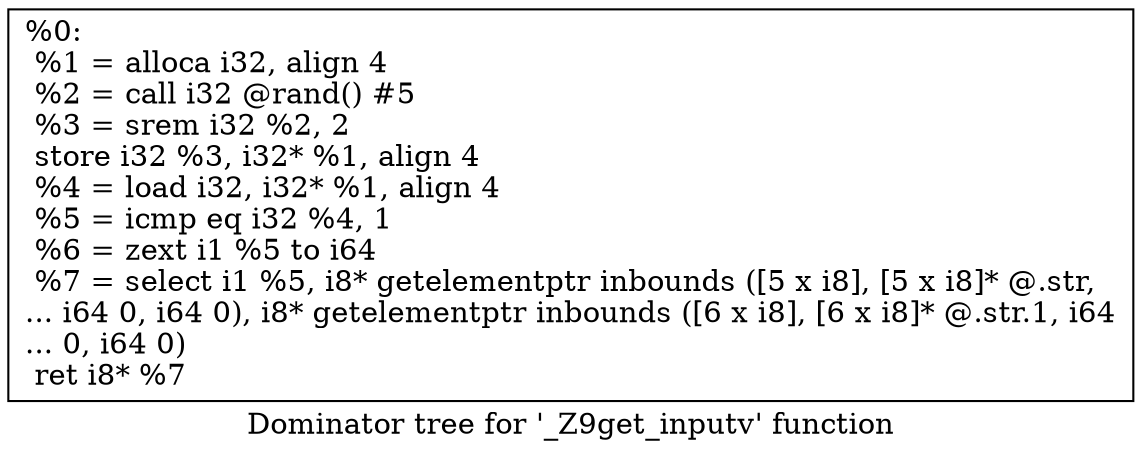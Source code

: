 digraph "Dominator tree for '_Z9get_inputv' function" {
	label="Dominator tree for '_Z9get_inputv' function";

	Node0xf314d0 [shape=record,label="{%0:\l  %1 = alloca i32, align 4\l  %2 = call i32 @rand() #5\l  %3 = srem i32 %2, 2\l  store i32 %3, i32* %1, align 4\l  %4 = load i32, i32* %1, align 4\l  %5 = icmp eq i32 %4, 1\l  %6 = zext i1 %5 to i64\l  %7 = select i1 %5, i8* getelementptr inbounds ([5 x i8], [5 x i8]* @.str,\l... i64 0, i64 0), i8* getelementptr inbounds ([6 x i8], [6 x i8]* @.str.1, i64\l... 0, i64 0)\l  ret i8* %7\l}"];
}
